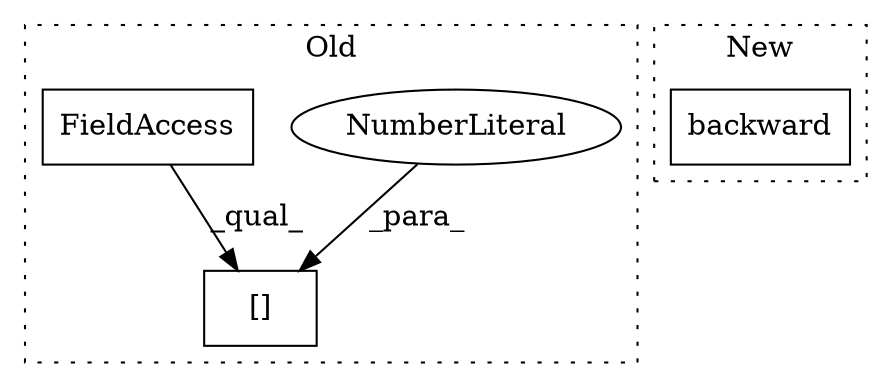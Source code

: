 digraph G {
subgraph cluster0 {
1 [label="[]" a="2" s="7032,7052" l="19,1" shape="box"];
3 [label="NumberLiteral" a="34" s="7051" l="1" shape="ellipse"];
4 [label="FieldAccess" a="22" s="7032" l="18" shape="box"];
label = "Old";
style="dotted";
}
subgraph cluster1 {
2 [label="backward" a="32" s="9031,9085" l="9,1" shape="box"];
label = "New";
style="dotted";
}
3 -> 1 [label="_para_"];
4 -> 1 [label="_qual_"];
}